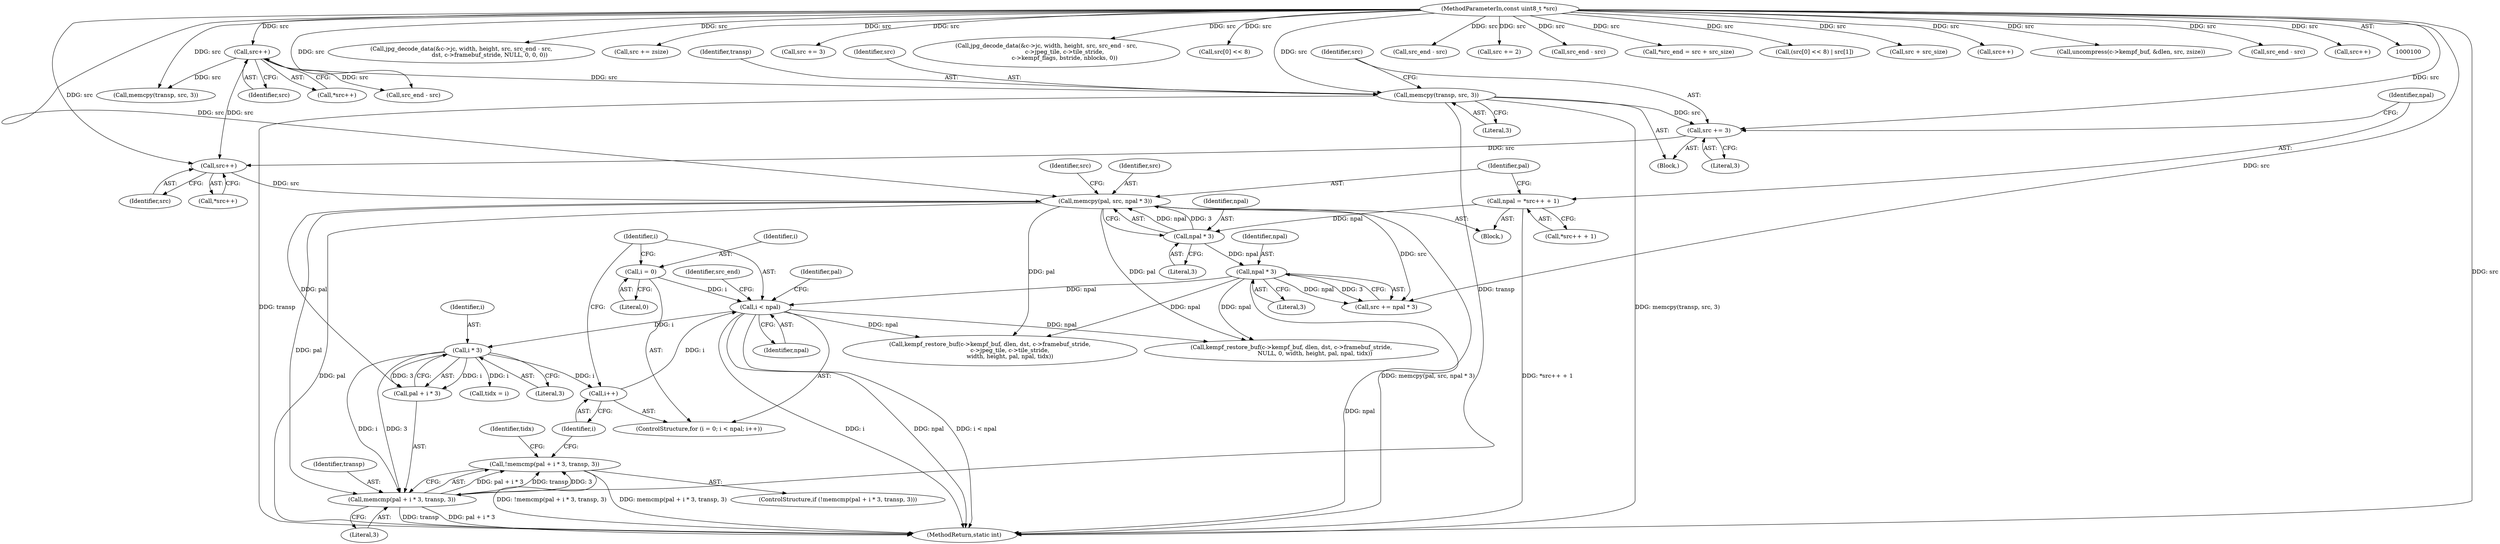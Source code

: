 digraph "0_FFmpeg_2960576378d17d71cc8dccc926352ce568b5eec1@API" {
"1000336" [label="(Call,!memcmp(pal + i * 3, transp, 3))"];
"1000337" [label="(Call,memcmp(pal + i * 3, transp, 3))"];
"1000309" [label="(Call,memcpy(pal, src, npal * 3))"];
"1000306" [label="(Call,src++)"];
"1000299" [label="(Call,src += 3)"];
"1000295" [label="(Call,memcpy(transp, src, 3))"];
"1000210" [label="(Call,src++)"];
"1000104" [label="(MethodParameterIn,const uint8_t *src)"];
"1000312" [label="(Call,npal * 3)"];
"1000302" [label="(Call,npal = *src++ + 1)"];
"1000340" [label="(Call,i * 3)"];
"1000329" [label="(Call,i < npal)"];
"1000332" [label="(Call,i++)"];
"1000326" [label="(Call,i = 0)"];
"1000317" [label="(Call,npal * 3)"];
"1000300" [label="(Identifier,src)"];
"1000106" [label="(Block,)"];
"1000301" [label="(Literal,3)"];
"1000316" [label="(Identifier,src)"];
"1000311" [label="(Identifier,src)"];
"1000271" [label="(Call,jpg_decode_data(&c->jc, width, height, src, src_end - src,\n                               dst, c->framebuf_stride, NULL, 0, 0, 0))"];
"1000343" [label="(Identifier,transp)"];
"1000346" [label="(Call,tidx = i)"];
"1000328" [label="(Literal,0)"];
"1000394" [label="(Call,src += zsize)"];
"1000299" [label="(Call,src += 3)"];
"1000223" [label="(Call,memcpy(transp, src, 3))"];
"1000310" [label="(Identifier,pal)"];
"1000296" [label="(Identifier,transp)"];
"1000227" [label="(Call,src += 3)"];
"1000329" [label="(Call,i < npal)"];
"1000332" [label="(Call,i++)"];
"1000307" [label="(Identifier,src)"];
"1000318" [label="(Identifier,npal)"];
"1000347" [label="(Identifier,tidx)"];
"1000314" [label="(Literal,3)"];
"1000319" [label="(Literal,3)"];
"1000327" [label="(Identifier,i)"];
"1000303" [label="(Identifier,npal)"];
"1000565" [label="(MethodReturn,static int)"];
"1000336" [label="(Call,!memcmp(pal + i * 3, transp, 3))"];
"1000325" [label="(ControlStructure,for (i = 0; i < npal; i++))"];
"1000520" [label="(Call,jpg_decode_data(&c->jc, width, height, src, src_end - src,\n                    c->jpeg_tile, c->tile_stride,\n                    c->kempf_flags, bstride, nblocks, 0))"];
"1000361" [label="(Call,src[0] << 8)"];
"1000279" [label="(Call,src_end - src)"];
"1000313" [label="(Identifier,npal)"];
"1000344" [label="(Literal,3)"];
"1000294" [label="(Block,)"];
"1000338" [label="(Call,pal + i * 3)"];
"1000209" [label="(Call,*src++)"];
"1000543" [label="(Call,kempf_restore_buf(c->kempf_buf, dlen, dst, c->framebuf_stride,\n                      c->jpeg_tile, c->tile_stride,\n                      width, height, pal, npal, tidx))"];
"1000315" [label="(Call,src += npal * 3)"];
"1000335" [label="(ControlStructure,if (!memcmp(pal + i * 3, transp, 3)))"];
"1000210" [label="(Call,src++)"];
"1000306" [label="(Call,src++)"];
"1000352" [label="(Call,src_end - src)"];
"1000369" [label="(Call,src += 2)"];
"1000342" [label="(Literal,3)"];
"1000331" [label="(Identifier,npal)"];
"1000330" [label="(Identifier,i)"];
"1000374" [label="(Call,src_end - src)"];
"1000326" [label="(Call,i = 0)"];
"1000339" [label="(Identifier,pal)"];
"1000312" [label="(Call,npal * 3)"];
"1000121" [label="(Call,*src_end = src + src_size)"];
"1000302" [label="(Call,npal = *src++ + 1)"];
"1000340" [label="(Call,i * 3)"];
"1000402" [label="(Call,kempf_restore_buf(c->kempf_buf, dlen, dst, c->framebuf_stride,\n                          NULL, 0, width, height, pal, npal, tidx))"];
"1000295" [label="(Call,memcpy(transp, src, 3))"];
"1000304" [label="(Call,*src++ + 1)"];
"1000360" [label="(Call,(src[0] << 8) | src[1])"];
"1000123" [label="(Call,src + src_size)"];
"1000341" [label="(Identifier,i)"];
"1000104" [label="(MethodParameterIn,const uint8_t *src)"];
"1000305" [label="(Call,*src++)"];
"1000475" [label="(Call,src++)"];
"1000382" [label="(Call,uncompress(c->kempf_buf, &dlen, src, zsize))"];
"1000337" [label="(Call,memcmp(pal + i * 3, transp, 3))"];
"1000309" [label="(Call,memcpy(pal, src, npal * 3))"];
"1000353" [label="(Identifier,src_end)"];
"1000528" [label="(Call,src_end - src)"];
"1000317" [label="(Call,npal * 3)"];
"1000333" [label="(Identifier,i)"];
"1000297" [label="(Identifier,src)"];
"1000298" [label="(Literal,3)"];
"1000424" [label="(Call,src++)"];
"1000211" [label="(Identifier,src)"];
"1000336" -> "1000335"  [label="AST: "];
"1000336" -> "1000337"  [label="CFG: "];
"1000337" -> "1000336"  [label="AST: "];
"1000347" -> "1000336"  [label="CFG: "];
"1000333" -> "1000336"  [label="CFG: "];
"1000336" -> "1000565"  [label="DDG: !memcmp(pal + i * 3, transp, 3)"];
"1000336" -> "1000565"  [label="DDG: memcmp(pal + i * 3, transp, 3)"];
"1000337" -> "1000336"  [label="DDG: pal + i * 3"];
"1000337" -> "1000336"  [label="DDG: transp"];
"1000337" -> "1000336"  [label="DDG: 3"];
"1000337" -> "1000344"  [label="CFG: "];
"1000338" -> "1000337"  [label="AST: "];
"1000343" -> "1000337"  [label="AST: "];
"1000344" -> "1000337"  [label="AST: "];
"1000337" -> "1000565"  [label="DDG: transp"];
"1000337" -> "1000565"  [label="DDG: pal + i * 3"];
"1000309" -> "1000337"  [label="DDG: pal"];
"1000340" -> "1000337"  [label="DDG: i"];
"1000340" -> "1000337"  [label="DDG: 3"];
"1000295" -> "1000337"  [label="DDG: transp"];
"1000309" -> "1000106"  [label="AST: "];
"1000309" -> "1000312"  [label="CFG: "];
"1000310" -> "1000309"  [label="AST: "];
"1000311" -> "1000309"  [label="AST: "];
"1000312" -> "1000309"  [label="AST: "];
"1000316" -> "1000309"  [label="CFG: "];
"1000309" -> "1000565"  [label="DDG: pal"];
"1000309" -> "1000565"  [label="DDG: memcpy(pal, src, npal * 3)"];
"1000306" -> "1000309"  [label="DDG: src"];
"1000104" -> "1000309"  [label="DDG: src"];
"1000312" -> "1000309"  [label="DDG: npal"];
"1000312" -> "1000309"  [label="DDG: 3"];
"1000309" -> "1000315"  [label="DDG: src"];
"1000309" -> "1000338"  [label="DDG: pal"];
"1000309" -> "1000402"  [label="DDG: pal"];
"1000309" -> "1000543"  [label="DDG: pal"];
"1000306" -> "1000305"  [label="AST: "];
"1000306" -> "1000307"  [label="CFG: "];
"1000307" -> "1000306"  [label="AST: "];
"1000305" -> "1000306"  [label="CFG: "];
"1000299" -> "1000306"  [label="DDG: src"];
"1000210" -> "1000306"  [label="DDG: src"];
"1000104" -> "1000306"  [label="DDG: src"];
"1000299" -> "1000294"  [label="AST: "];
"1000299" -> "1000301"  [label="CFG: "];
"1000300" -> "1000299"  [label="AST: "];
"1000301" -> "1000299"  [label="AST: "];
"1000303" -> "1000299"  [label="CFG: "];
"1000295" -> "1000299"  [label="DDG: src"];
"1000104" -> "1000299"  [label="DDG: src"];
"1000295" -> "1000294"  [label="AST: "];
"1000295" -> "1000298"  [label="CFG: "];
"1000296" -> "1000295"  [label="AST: "];
"1000297" -> "1000295"  [label="AST: "];
"1000298" -> "1000295"  [label="AST: "];
"1000300" -> "1000295"  [label="CFG: "];
"1000295" -> "1000565"  [label="DDG: transp"];
"1000295" -> "1000565"  [label="DDG: memcpy(transp, src, 3)"];
"1000210" -> "1000295"  [label="DDG: src"];
"1000104" -> "1000295"  [label="DDG: src"];
"1000210" -> "1000209"  [label="AST: "];
"1000210" -> "1000211"  [label="CFG: "];
"1000211" -> "1000210"  [label="AST: "];
"1000209" -> "1000210"  [label="CFG: "];
"1000104" -> "1000210"  [label="DDG: src"];
"1000210" -> "1000223"  [label="DDG: src"];
"1000210" -> "1000279"  [label="DDG: src"];
"1000104" -> "1000100"  [label="AST: "];
"1000104" -> "1000565"  [label="DDG: src"];
"1000104" -> "1000121"  [label="DDG: src"];
"1000104" -> "1000123"  [label="DDG: src"];
"1000104" -> "1000223"  [label="DDG: src"];
"1000104" -> "1000227"  [label="DDG: src"];
"1000104" -> "1000271"  [label="DDG: src"];
"1000104" -> "1000279"  [label="DDG: src"];
"1000104" -> "1000315"  [label="DDG: src"];
"1000104" -> "1000352"  [label="DDG: src"];
"1000104" -> "1000361"  [label="DDG: src"];
"1000104" -> "1000360"  [label="DDG: src"];
"1000104" -> "1000369"  [label="DDG: src"];
"1000104" -> "1000374"  [label="DDG: src"];
"1000104" -> "1000382"  [label="DDG: src"];
"1000104" -> "1000394"  [label="DDG: src"];
"1000104" -> "1000424"  [label="DDG: src"];
"1000104" -> "1000475"  [label="DDG: src"];
"1000104" -> "1000520"  [label="DDG: src"];
"1000104" -> "1000528"  [label="DDG: src"];
"1000312" -> "1000314"  [label="CFG: "];
"1000313" -> "1000312"  [label="AST: "];
"1000314" -> "1000312"  [label="AST: "];
"1000302" -> "1000312"  [label="DDG: npal"];
"1000312" -> "1000317"  [label="DDG: npal"];
"1000302" -> "1000106"  [label="AST: "];
"1000302" -> "1000304"  [label="CFG: "];
"1000303" -> "1000302"  [label="AST: "];
"1000304" -> "1000302"  [label="AST: "];
"1000310" -> "1000302"  [label="CFG: "];
"1000302" -> "1000565"  [label="DDG: *src++ + 1"];
"1000340" -> "1000338"  [label="AST: "];
"1000340" -> "1000342"  [label="CFG: "];
"1000341" -> "1000340"  [label="AST: "];
"1000342" -> "1000340"  [label="AST: "];
"1000338" -> "1000340"  [label="CFG: "];
"1000340" -> "1000332"  [label="DDG: i"];
"1000340" -> "1000338"  [label="DDG: i"];
"1000340" -> "1000338"  [label="DDG: 3"];
"1000329" -> "1000340"  [label="DDG: i"];
"1000340" -> "1000346"  [label="DDG: i"];
"1000329" -> "1000325"  [label="AST: "];
"1000329" -> "1000331"  [label="CFG: "];
"1000330" -> "1000329"  [label="AST: "];
"1000331" -> "1000329"  [label="AST: "];
"1000339" -> "1000329"  [label="CFG: "];
"1000353" -> "1000329"  [label="CFG: "];
"1000329" -> "1000565"  [label="DDG: npal"];
"1000329" -> "1000565"  [label="DDG: i < npal"];
"1000329" -> "1000565"  [label="DDG: i"];
"1000332" -> "1000329"  [label="DDG: i"];
"1000326" -> "1000329"  [label="DDG: i"];
"1000317" -> "1000329"  [label="DDG: npal"];
"1000329" -> "1000402"  [label="DDG: npal"];
"1000329" -> "1000543"  [label="DDG: npal"];
"1000332" -> "1000325"  [label="AST: "];
"1000332" -> "1000333"  [label="CFG: "];
"1000333" -> "1000332"  [label="AST: "];
"1000330" -> "1000332"  [label="CFG: "];
"1000326" -> "1000325"  [label="AST: "];
"1000326" -> "1000328"  [label="CFG: "];
"1000327" -> "1000326"  [label="AST: "];
"1000328" -> "1000326"  [label="AST: "];
"1000330" -> "1000326"  [label="CFG: "];
"1000317" -> "1000315"  [label="AST: "];
"1000317" -> "1000319"  [label="CFG: "];
"1000318" -> "1000317"  [label="AST: "];
"1000319" -> "1000317"  [label="AST: "];
"1000315" -> "1000317"  [label="CFG: "];
"1000317" -> "1000565"  [label="DDG: npal"];
"1000317" -> "1000315"  [label="DDG: npal"];
"1000317" -> "1000315"  [label="DDG: 3"];
"1000317" -> "1000402"  [label="DDG: npal"];
"1000317" -> "1000543"  [label="DDG: npal"];
}

